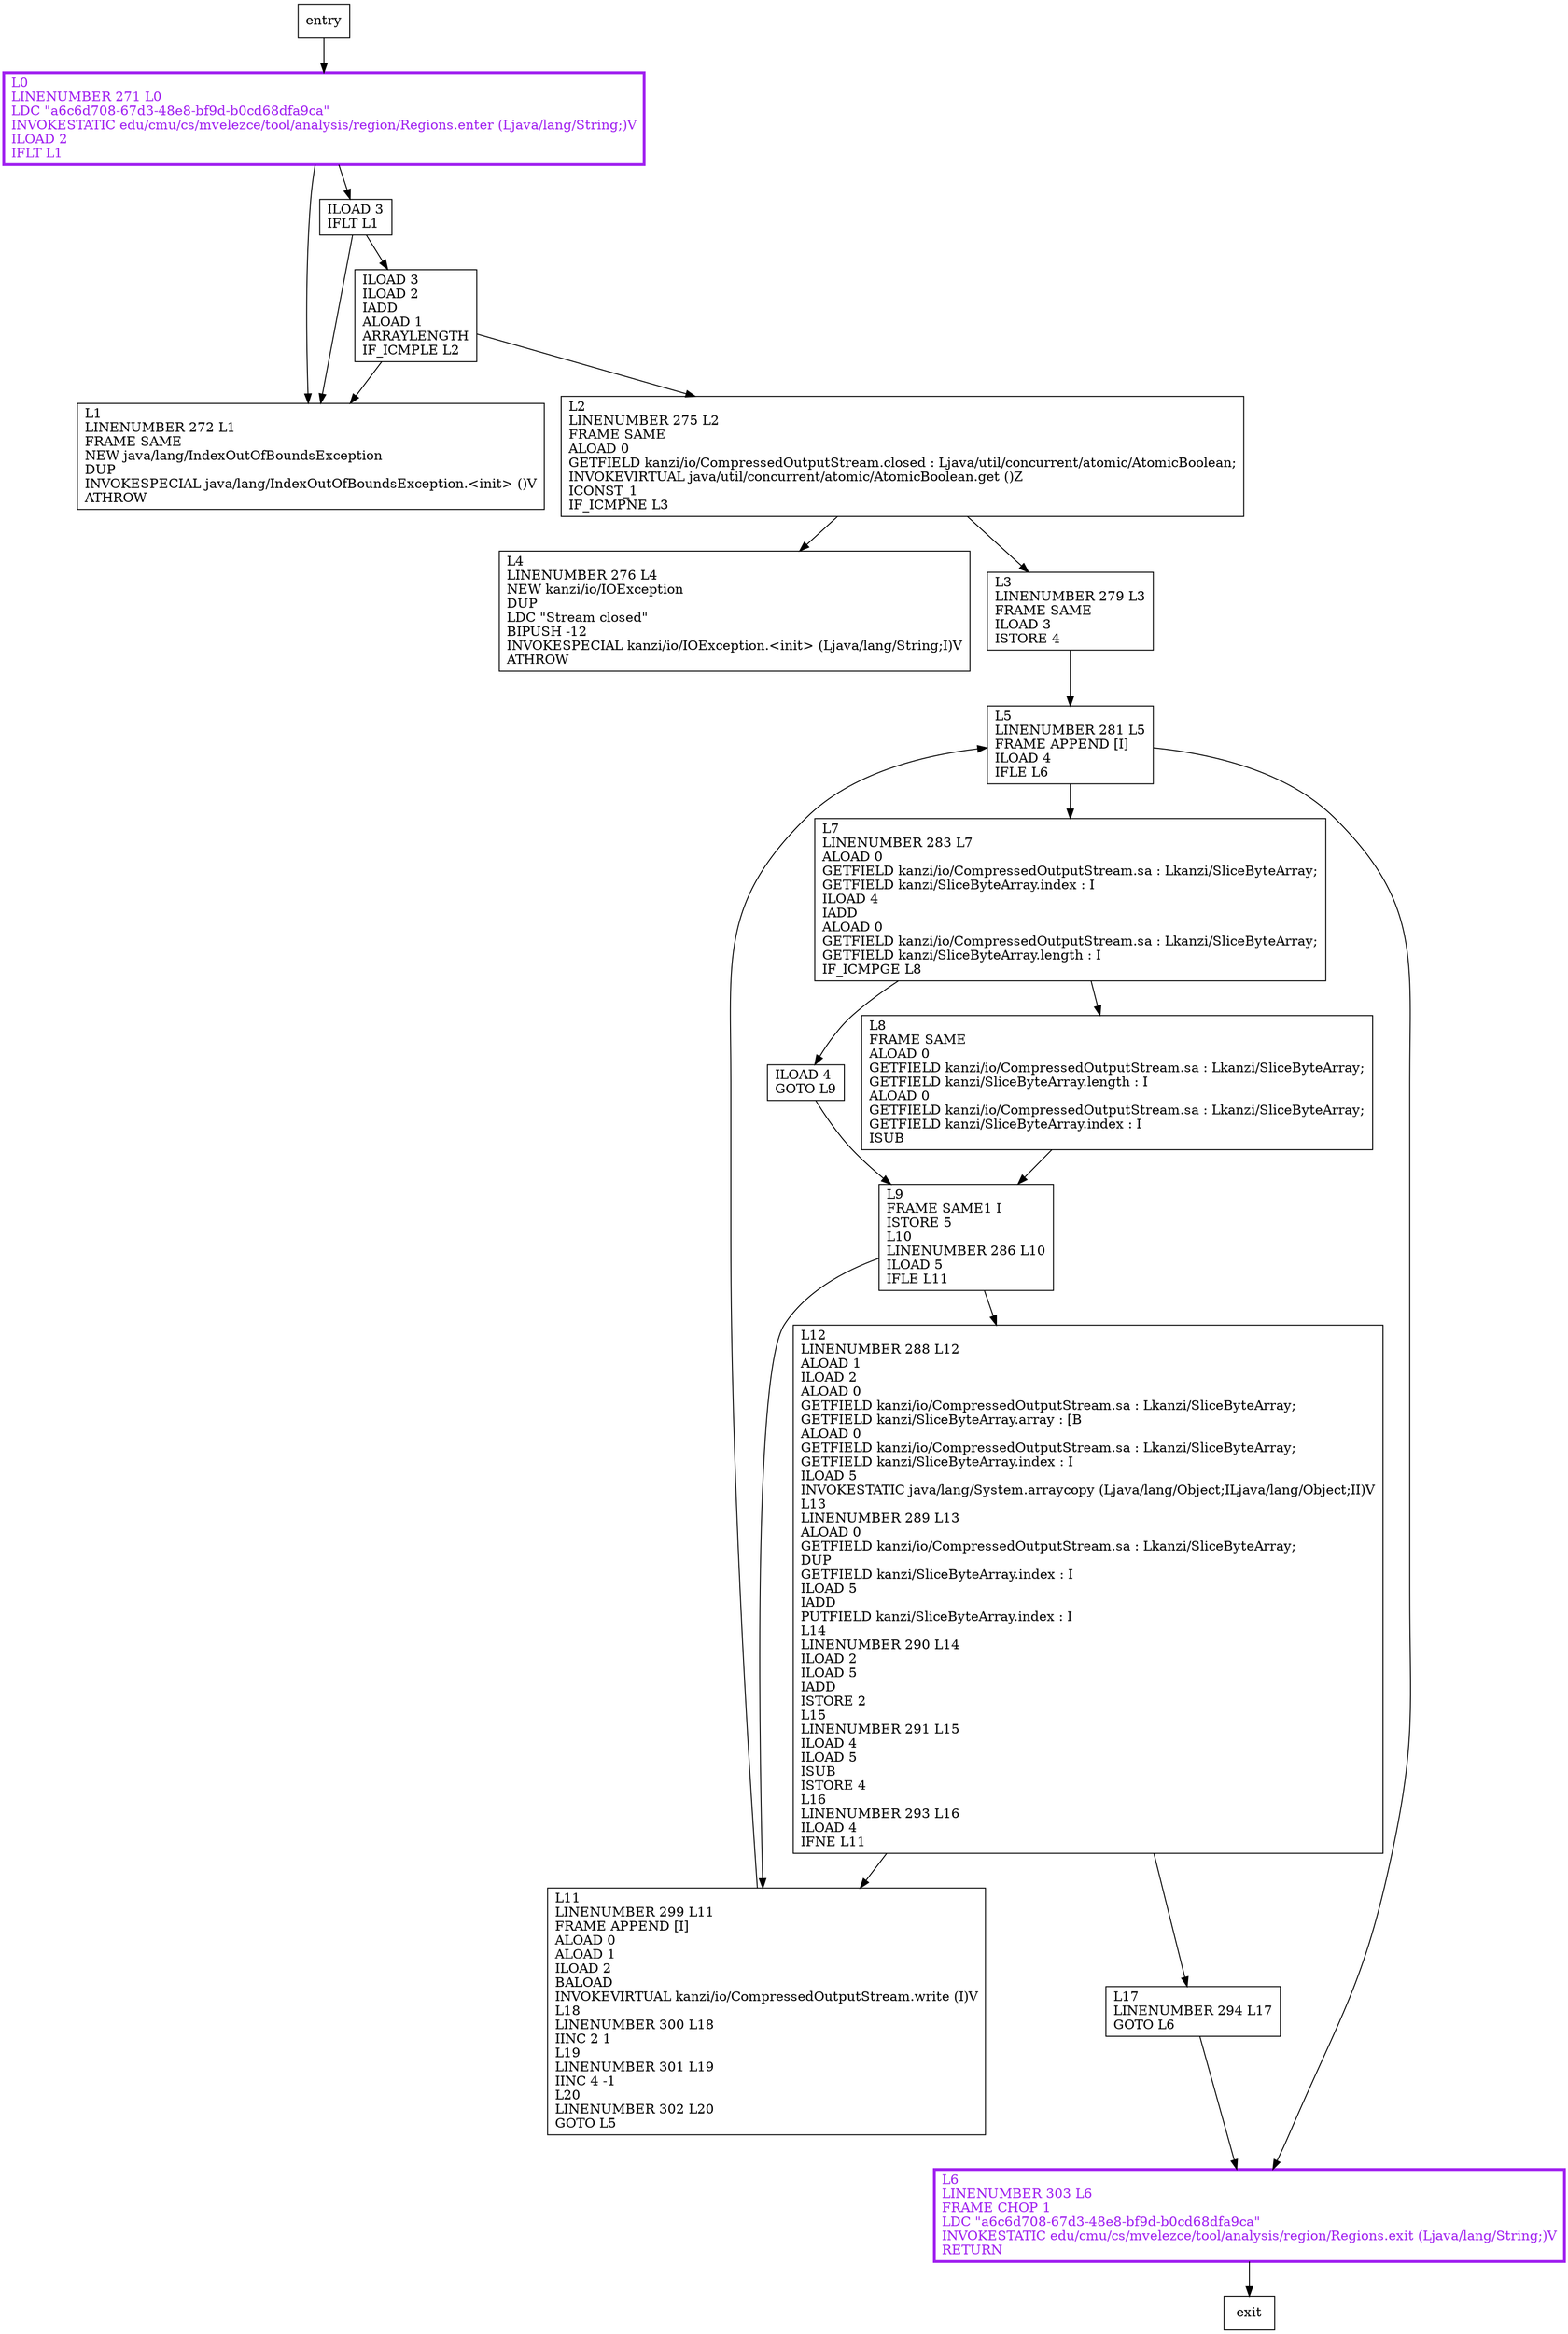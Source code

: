digraph write {
node [shape=record];
1596445297 [label="ILOAD 3\lILOAD 2\lIADD\lALOAD 1\lARRAYLENGTH\lIF_ICMPLE L2\l"];
1182326926 [label="L9\lFRAME SAME1 I\lISTORE 5\lL10\lLINENUMBER 286 L10\lILOAD 5\lIFLE L11\l"];
1970362900 [label="L4\lLINENUMBER 276 L4\lNEW kanzi/io/IOException\lDUP\lLDC \"Stream closed\"\lBIPUSH -12\lINVOKESPECIAL kanzi/io/IOException.\<init\> (Ljava/lang/String;I)V\lATHROW\l"];
2000272586 [label="ILOAD 4\lGOTO L9\l"];
460399589 [label="L3\lLINENUMBER 279 L3\lFRAME SAME\lILOAD 3\lISTORE 4\l"];
926957414 [label="L12\lLINENUMBER 288 L12\lALOAD 1\lILOAD 2\lALOAD 0\lGETFIELD kanzi/io/CompressedOutputStream.sa : Lkanzi/SliceByteArray;\lGETFIELD kanzi/SliceByteArray.array : [B\lALOAD 0\lGETFIELD kanzi/io/CompressedOutputStream.sa : Lkanzi/SliceByteArray;\lGETFIELD kanzi/SliceByteArray.index : I\lILOAD 5\lINVOKESTATIC java/lang/System.arraycopy (Ljava/lang/Object;ILjava/lang/Object;II)V\lL13\lLINENUMBER 289 L13\lALOAD 0\lGETFIELD kanzi/io/CompressedOutputStream.sa : Lkanzi/SliceByteArray;\lDUP\lGETFIELD kanzi/SliceByteArray.index : I\lILOAD 5\lIADD\lPUTFIELD kanzi/SliceByteArray.index : I\lL14\lLINENUMBER 290 L14\lILOAD 2\lILOAD 5\lIADD\lISTORE 2\lL15\lLINENUMBER 291 L15\lILOAD 4\lILOAD 5\lISUB\lISTORE 4\lL16\lLINENUMBER 293 L16\lILOAD 4\lIFNE L11\l"];
81524994 [label="L1\lLINENUMBER 272 L1\lFRAME SAME\lNEW java/lang/IndexOutOfBoundsException\lDUP\lINVOKESPECIAL java/lang/IndexOutOfBoundsException.\<init\> ()V\lATHROW\l"];
446402709 [label="L7\lLINENUMBER 283 L7\lALOAD 0\lGETFIELD kanzi/io/CompressedOutputStream.sa : Lkanzi/SliceByteArray;\lGETFIELD kanzi/SliceByteArray.index : I\lILOAD 4\lIADD\lALOAD 0\lGETFIELD kanzi/io/CompressedOutputStream.sa : Lkanzi/SliceByteArray;\lGETFIELD kanzi/SliceByteArray.length : I\lIF_ICMPGE L8\l"];
1913495957 [label="L0\lLINENUMBER 271 L0\lLDC \"a6c6d708-67d3-48e8-bf9d-b0cd68dfa9ca\"\lINVOKESTATIC edu/cmu/cs/mvelezce/tool/analysis/region/Regions.enter (Ljava/lang/String;)V\lILOAD 2\lIFLT L1\l"];
1007307915 [label="ILOAD 3\lIFLT L1\l"];
346339985 [label="L6\lLINENUMBER 303 L6\lFRAME CHOP 1\lLDC \"a6c6d708-67d3-48e8-bf9d-b0cd68dfa9ca\"\lINVOKESTATIC edu/cmu/cs/mvelezce/tool/analysis/region/Regions.exit (Ljava/lang/String;)V\lRETURN\l"];
2220012 [label="L11\lLINENUMBER 299 L11\lFRAME APPEND [I]\lALOAD 0\lALOAD 1\lILOAD 2\lBALOAD\lINVOKEVIRTUAL kanzi/io/CompressedOutputStream.write (I)V\lL18\lLINENUMBER 300 L18\lIINC 2 1\lL19\lLINENUMBER 301 L19\lIINC 4 -1\lL20\lLINENUMBER 302 L20\lGOTO L5\l"];
1077530889 [label="L2\lLINENUMBER 275 L2\lFRAME SAME\lALOAD 0\lGETFIELD kanzi/io/CompressedOutputStream.closed : Ljava/util/concurrent/atomic/AtomicBoolean;\lINVOKEVIRTUAL java/util/concurrent/atomic/AtomicBoolean.get ()Z\lICONST_1\lIF_ICMPNE L3\l"];
141026856 [label="L8\lFRAME SAME\lALOAD 0\lGETFIELD kanzi/io/CompressedOutputStream.sa : Lkanzi/SliceByteArray;\lGETFIELD kanzi/SliceByteArray.length : I\lALOAD 0\lGETFIELD kanzi/io/CompressedOutputStream.sa : Lkanzi/SliceByteArray;\lGETFIELD kanzi/SliceByteArray.index : I\lISUB\l"];
215541506 [label="L5\lLINENUMBER 281 L5\lFRAME APPEND [I]\lILOAD 4\lIFLE L6\l"];
228924072 [label="L17\lLINENUMBER 294 L17\lGOTO L6\l"];
entry;
exit;
1596445297 -> 1077530889;
1596445297 -> 81524994;
1182326926 -> 2220012;
1182326926 -> 926957414;
2000272586 -> 1182326926;
460399589 -> 215541506;
926957414 -> 2220012;
926957414 -> 228924072;
446402709 -> 2000272586;
446402709 -> 141026856;
1913495957 -> 1007307915;
1913495957 -> 81524994;
entry -> 1913495957;
1007307915 -> 1596445297;
1007307915 -> 81524994;
346339985 -> exit;
2220012 -> 215541506;
1077530889 -> 1970362900;
1077530889 -> 460399589;
141026856 -> 1182326926;
215541506 -> 346339985;
215541506 -> 446402709;
228924072 -> 346339985;
346339985[fontcolor="purple", penwidth=3, color="purple"];
1913495957[fontcolor="purple", penwidth=3, color="purple"];
}
